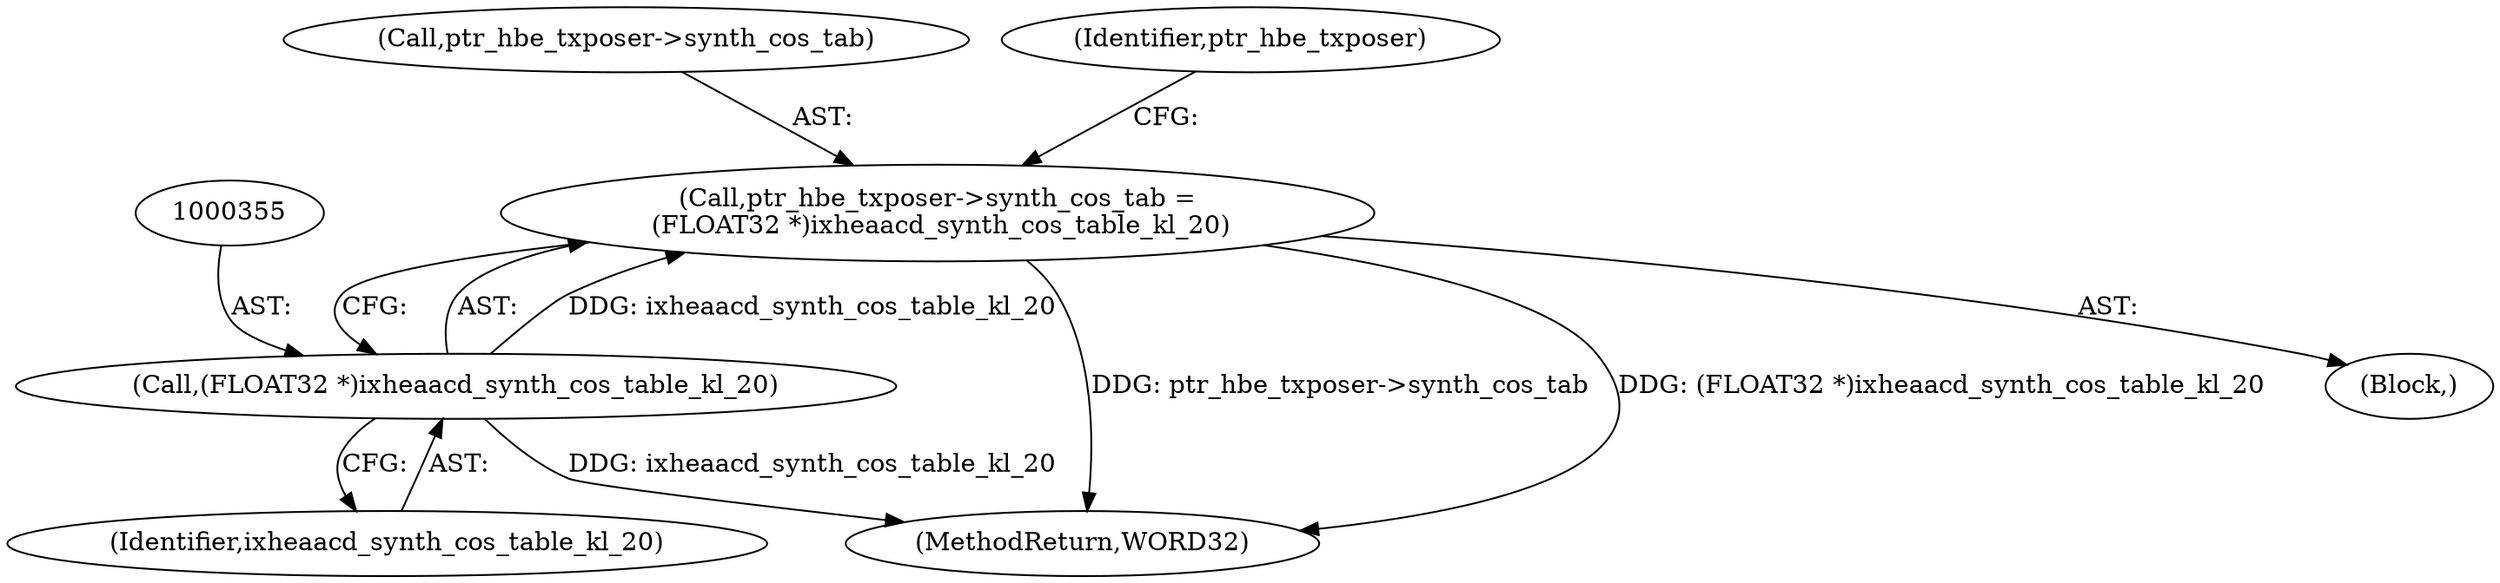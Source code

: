 digraph "0_Android_04e8cd58f075bec5892e369c8deebca9c67e855c_4@pointer" {
"1000350" [label="(Call,ptr_hbe_txposer->synth_cos_tab =\n (FLOAT32 *)ixheaacd_synth_cos_table_kl_20)"];
"1000354" [label="(Call,(FLOAT32 *)ixheaacd_synth_cos_table_kl_20)"];
"1000356" [label="(Identifier,ixheaacd_synth_cos_table_kl_20)"];
"1000591" [label="(MethodReturn,WORD32)"];
"1000351" [label="(Call,ptr_hbe_txposer->synth_cos_tab)"];
"1000354" [label="(Call,(FLOAT32 *)ixheaacd_synth_cos_table_kl_20)"];
"1000236" [label="(Block,)"];
"1000350" [label="(Call,ptr_hbe_txposer->synth_cos_tab =\n (FLOAT32 *)ixheaacd_synth_cos_table_kl_20)"];
"1000359" [label="(Identifier,ptr_hbe_txposer)"];
"1000350" -> "1000236"  [label="AST: "];
"1000350" -> "1000354"  [label="CFG: "];
"1000351" -> "1000350"  [label="AST: "];
"1000354" -> "1000350"  [label="AST: "];
"1000359" -> "1000350"  [label="CFG: "];
"1000350" -> "1000591"  [label="DDG: ptr_hbe_txposer->synth_cos_tab"];
"1000350" -> "1000591"  [label="DDG: (FLOAT32 *)ixheaacd_synth_cos_table_kl_20"];
"1000354" -> "1000350"  [label="DDG: ixheaacd_synth_cos_table_kl_20"];
"1000354" -> "1000356"  [label="CFG: "];
"1000355" -> "1000354"  [label="AST: "];
"1000356" -> "1000354"  [label="AST: "];
"1000354" -> "1000591"  [label="DDG: ixheaacd_synth_cos_table_kl_20"];
}
